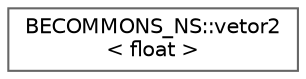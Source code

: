 digraph "Gráfico de Hierarquia de Classes"
{
 // LATEX_PDF_SIZE
  bgcolor="transparent";
  edge [fontname=Helvetica,fontsize=10,labelfontname=Helvetica,labelfontsize=10];
  node [fontname=Helvetica,fontsize=10,shape=box,height=0.2,width=0.4];
  rankdir="LR";
  Node0 [id="Node000000",label="BECOMMONS_NS::vetor2\l\< float \>",height=0.2,width=0.4,color="grey40", fillcolor="white", style="filled",URL="$structBECOMMONS__NS_1_1vetor2.html",tooltip=" "];
}
